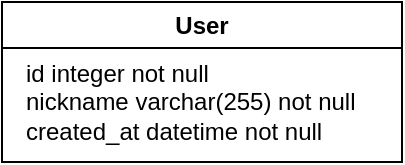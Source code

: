 <mxfile>
    <diagram id="XyQ34kzr070-7kALsl3e" name="User">
        <mxGraphModel dx="461" dy="566" grid="1" gridSize="10" guides="1" tooltips="1" connect="1" arrows="1" fold="1" page="1" pageScale="1" pageWidth="827" pageHeight="1169" math="0" shadow="0">
            <root>
                <mxCell id="0"/>
                <mxCell id="1" parent="0"/>
                <mxCell id="2" value="User" style="swimlane;whiteSpace=wrap;html=1;" parent="1" vertex="1">
                    <mxGeometry x="30" y="20" width="200" height="80" as="geometry"/>
                </mxCell>
                <mxCell id="3" value="id integer not null&lt;br&gt;nickname varchar(255) not null&lt;br&gt;created_at datetime not null" style="text;html=1;align=left;verticalAlign=middle;resizable=0;points=[];autosize=1;strokeColor=none;fillColor=none;" parent="2" vertex="1">
                    <mxGeometry x="10" y="20" width="190" height="60" as="geometry"/>
                </mxCell>
            </root>
        </mxGraphModel>
    </diagram>
    <diagram id="O_w4Mfh7PX1f7qPnGw03" name="habbit">
        <mxGraphModel dx="461" dy="566" grid="1" gridSize="10" guides="1" tooltips="1" connect="1" arrows="1" fold="1" page="1" pageScale="1" pageWidth="827" pageHeight="1169" math="0" shadow="0">
            <root>
                <mxCell id="0"/>
                <mxCell id="1" parent="0"/>
                <mxCell id="RtMB5VPmW_NaB1jHTyW3-1" value="Habbit" style="swimlane;whiteSpace=wrap;html=1;" parent="1" vertex="1">
                    <mxGeometry x="30" y="20" width="200" height="130" as="geometry"/>
                </mxCell>
                <mxCell id="RtMB5VPmW_NaB1jHTyW3-2" value="id integer&lt;br&gt;user_id integer fk(user.id)&lt;br&gt;title varchar(255)&lt;br&gt;created_at datetime&lt;br&gt;updated_at datetime&lt;br&gt;deleted_at datetime" style="text;html=1;align=left;verticalAlign=middle;resizable=0;points=[];autosize=1;strokeColor=none;fillColor=none;" parent="RtMB5VPmW_NaB1jHTyW3-1" vertex="1">
                    <mxGeometry x="10" y="15" width="160" height="100" as="geometry"/>
                </mxCell>
            </root>
        </mxGraphModel>
    </diagram>
    <diagram id="VACD_pF6MFCJoJ5lLYJX" name="habbit_activity">
        <mxGraphModel dx="461" dy="566" grid="1" gridSize="10" guides="1" tooltips="1" connect="1" arrows="1" fold="1" page="1" pageScale="1" pageWidth="827" pageHeight="1169" math="0" shadow="0">
            <root>
                <mxCell id="0"/>
                <mxCell id="1" parent="0"/>
                <mxCell id="02uu0AVj0qAJsj18Dcki-1" value="Habbit_Activity" style="swimlane;whiteSpace=wrap;html=1;" vertex="1" parent="1">
                    <mxGeometry x="30" y="20" width="200" height="130" as="geometry"/>
                </mxCell>
                <mxCell id="02uu0AVj0qAJsj18Dcki-2" value="id integer&lt;br&gt;habbit_id integer fk(habbit.id)&lt;br&gt;checked boolean&lt;br&gt;created_at datetime" style="text;html=1;align=left;verticalAlign=middle;resizable=0;points=[];autosize=1;strokeColor=none;fillColor=none;" vertex="1" parent="02uu0AVj0qAJsj18Dcki-1">
                    <mxGeometry x="10" y="30" width="180" height="70" as="geometry"/>
                </mxCell>
            </root>
        </mxGraphModel>
    </diagram>
</mxfile>